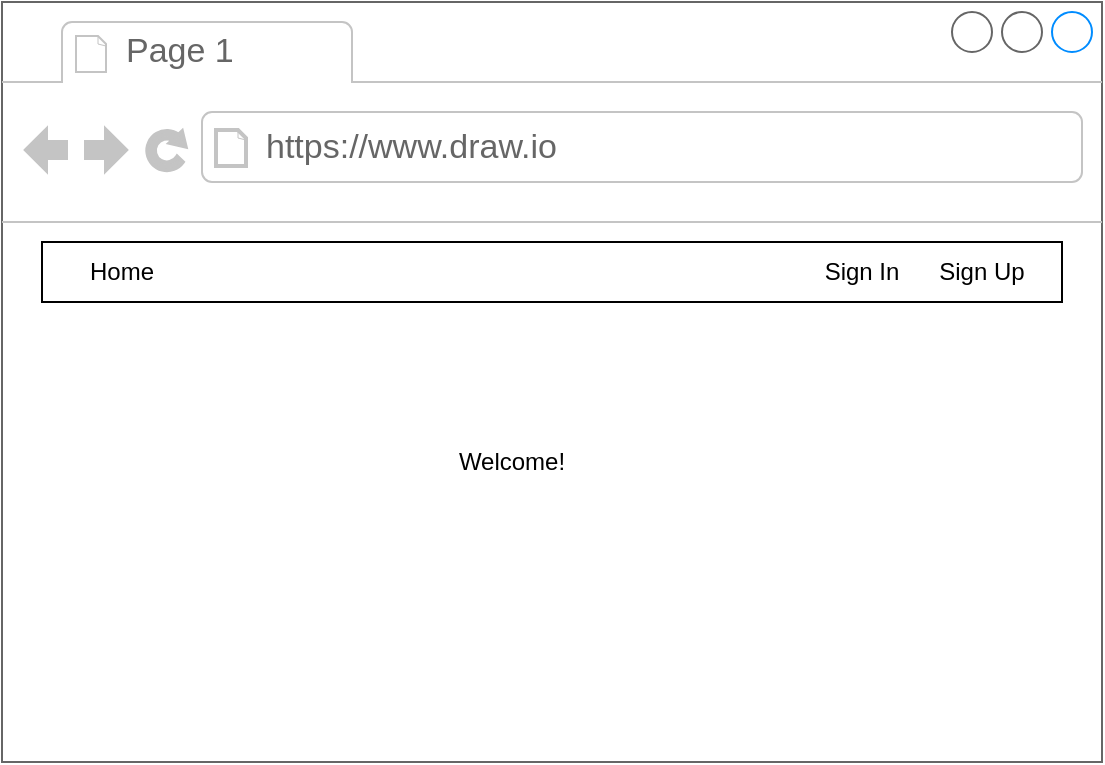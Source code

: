 <mxfile version="10.6.0"><diagram id="C58qZMnQw5hR_axMjIMM" name="Page-1"><mxGraphModel dx="740" dy="450" grid="1" gridSize="10" guides="1" tooltips="1" connect="1" arrows="1" fold="1" page="1" pageScale="1" pageWidth="850" pageHeight="1100" math="0" shadow="0"><root><mxCell id="0"/><mxCell id="1" parent="0"/><mxCell id="p9yEJpxvtISi8ks56hff-1" value="" style="strokeWidth=1;shadow=0;dashed=0;align=center;html=1;shape=mxgraph.mockup.containers.browserWindow;rSize=0;fillColor=#ffffff;strokeColor=#666666;strokeColor2=#008cff;strokeColor3=#c4c4c4;mainText=,;recursiveResize=0;" vertex="1" parent="1"><mxGeometry x="100" y="50" width="550" height="380" as="geometry"/></mxCell><mxCell id="p9yEJpxvtISi8ks56hff-2" value="Page 1" style="strokeWidth=1;shadow=0;dashed=0;align=center;html=1;shape=mxgraph.mockup.containers.anchor;fontSize=17;fontColor=#666666;align=left;" vertex="1" parent="p9yEJpxvtISi8ks56hff-1"><mxGeometry x="60" y="12" width="110" height="26" as="geometry"/></mxCell><mxCell id="p9yEJpxvtISi8ks56hff-3" value="https://www.draw.io" style="strokeWidth=1;shadow=0;dashed=0;align=center;html=1;shape=mxgraph.mockup.containers.anchor;rSize=0;fontSize=17;fontColor=#666666;align=left;" vertex="1" parent="p9yEJpxvtISi8ks56hff-1"><mxGeometry x="130" y="60" width="250" height="26" as="geometry"/></mxCell><mxCell id="p9yEJpxvtISi8ks56hff-4" value="" style="rounded=0;whiteSpace=wrap;html=1;" vertex="1" parent="p9yEJpxvtISi8ks56hff-1"><mxGeometry x="20" y="120" width="510" height="30" as="geometry"/></mxCell><mxCell id="p9yEJpxvtISi8ks56hff-5" value="Home" style="text;html=1;strokeColor=none;fillColor=none;align=center;verticalAlign=middle;whiteSpace=wrap;rounded=0;" vertex="1" parent="p9yEJpxvtISi8ks56hff-1"><mxGeometry x="30" y="125" width="60" height="20" as="geometry"/></mxCell><mxCell id="p9yEJpxvtISi8ks56hff-6" value="Sign Up" style="text;html=1;strokeColor=none;fillColor=none;align=center;verticalAlign=middle;whiteSpace=wrap;rounded=0;" vertex="1" parent="p9yEJpxvtISi8ks56hff-1"><mxGeometry x="460" y="125" width="60" height="20" as="geometry"/></mxCell><mxCell id="p9yEJpxvtISi8ks56hff-7" value="Sign In" style="text;html=1;strokeColor=none;fillColor=none;align=center;verticalAlign=middle;whiteSpace=wrap;rounded=0;" vertex="1" parent="p9yEJpxvtISi8ks56hff-1"><mxGeometry x="400" y="125" width="60" height="20" as="geometry"/></mxCell><mxCell id="p9yEJpxvtISi8ks56hff-8" value="Welcome!" style="text;html=1;strokeColor=none;fillColor=none;align=center;verticalAlign=middle;whiteSpace=wrap;rounded=0;" vertex="1" parent="p9yEJpxvtISi8ks56hff-1"><mxGeometry x="235" y="220" width="40" height="20" as="geometry"/></mxCell></root></mxGraphModel></diagram></mxfile>